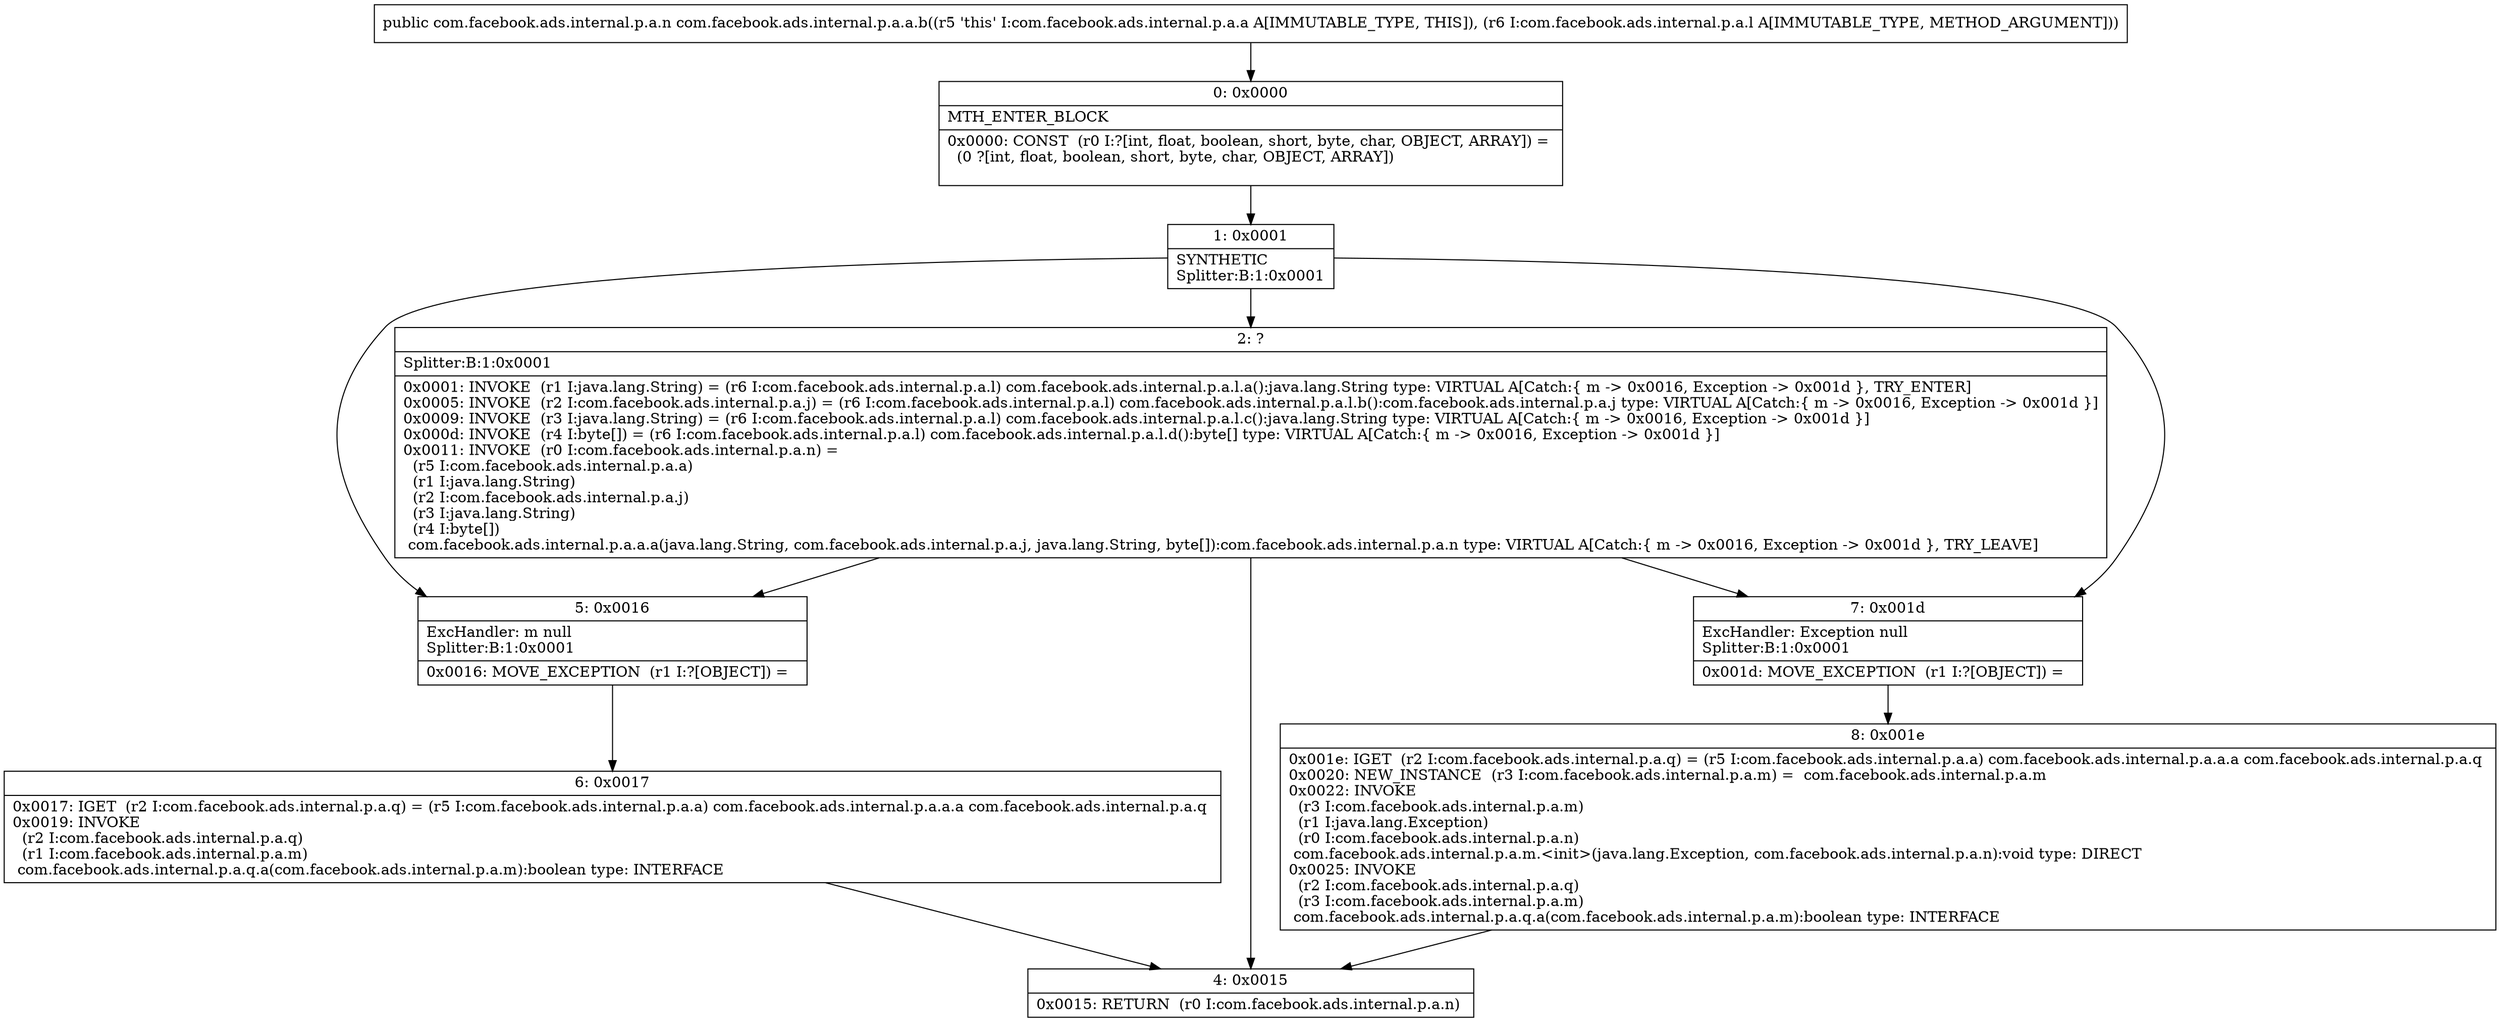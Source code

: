 digraph "CFG forcom.facebook.ads.internal.p.a.a.b(Lcom\/facebook\/ads\/internal\/p\/a\/l;)Lcom\/facebook\/ads\/internal\/p\/a\/n;" {
Node_0 [shape=record,label="{0\:\ 0x0000|MTH_ENTER_BLOCK\l|0x0000: CONST  (r0 I:?[int, float, boolean, short, byte, char, OBJECT, ARRAY]) = \l  (0 ?[int, float, boolean, short, byte, char, OBJECT, ARRAY])\l \l}"];
Node_1 [shape=record,label="{1\:\ 0x0001|SYNTHETIC\lSplitter:B:1:0x0001\l}"];
Node_2 [shape=record,label="{2\:\ ?|Splitter:B:1:0x0001\l|0x0001: INVOKE  (r1 I:java.lang.String) = (r6 I:com.facebook.ads.internal.p.a.l) com.facebook.ads.internal.p.a.l.a():java.lang.String type: VIRTUAL A[Catch:\{ m \-\> 0x0016, Exception \-\> 0x001d \}, TRY_ENTER]\l0x0005: INVOKE  (r2 I:com.facebook.ads.internal.p.a.j) = (r6 I:com.facebook.ads.internal.p.a.l) com.facebook.ads.internal.p.a.l.b():com.facebook.ads.internal.p.a.j type: VIRTUAL A[Catch:\{ m \-\> 0x0016, Exception \-\> 0x001d \}]\l0x0009: INVOKE  (r3 I:java.lang.String) = (r6 I:com.facebook.ads.internal.p.a.l) com.facebook.ads.internal.p.a.l.c():java.lang.String type: VIRTUAL A[Catch:\{ m \-\> 0x0016, Exception \-\> 0x001d \}]\l0x000d: INVOKE  (r4 I:byte[]) = (r6 I:com.facebook.ads.internal.p.a.l) com.facebook.ads.internal.p.a.l.d():byte[] type: VIRTUAL A[Catch:\{ m \-\> 0x0016, Exception \-\> 0x001d \}]\l0x0011: INVOKE  (r0 I:com.facebook.ads.internal.p.a.n) = \l  (r5 I:com.facebook.ads.internal.p.a.a)\l  (r1 I:java.lang.String)\l  (r2 I:com.facebook.ads.internal.p.a.j)\l  (r3 I:java.lang.String)\l  (r4 I:byte[])\l com.facebook.ads.internal.p.a.a.a(java.lang.String, com.facebook.ads.internal.p.a.j, java.lang.String, byte[]):com.facebook.ads.internal.p.a.n type: VIRTUAL A[Catch:\{ m \-\> 0x0016, Exception \-\> 0x001d \}, TRY_LEAVE]\l}"];
Node_4 [shape=record,label="{4\:\ 0x0015|0x0015: RETURN  (r0 I:com.facebook.ads.internal.p.a.n) \l}"];
Node_5 [shape=record,label="{5\:\ 0x0016|ExcHandler: m null\lSplitter:B:1:0x0001\l|0x0016: MOVE_EXCEPTION  (r1 I:?[OBJECT]) =  \l}"];
Node_6 [shape=record,label="{6\:\ 0x0017|0x0017: IGET  (r2 I:com.facebook.ads.internal.p.a.q) = (r5 I:com.facebook.ads.internal.p.a.a) com.facebook.ads.internal.p.a.a.a com.facebook.ads.internal.p.a.q \l0x0019: INVOKE  \l  (r2 I:com.facebook.ads.internal.p.a.q)\l  (r1 I:com.facebook.ads.internal.p.a.m)\l com.facebook.ads.internal.p.a.q.a(com.facebook.ads.internal.p.a.m):boolean type: INTERFACE \l}"];
Node_7 [shape=record,label="{7\:\ 0x001d|ExcHandler: Exception null\lSplitter:B:1:0x0001\l|0x001d: MOVE_EXCEPTION  (r1 I:?[OBJECT]) =  \l}"];
Node_8 [shape=record,label="{8\:\ 0x001e|0x001e: IGET  (r2 I:com.facebook.ads.internal.p.a.q) = (r5 I:com.facebook.ads.internal.p.a.a) com.facebook.ads.internal.p.a.a.a com.facebook.ads.internal.p.a.q \l0x0020: NEW_INSTANCE  (r3 I:com.facebook.ads.internal.p.a.m) =  com.facebook.ads.internal.p.a.m \l0x0022: INVOKE  \l  (r3 I:com.facebook.ads.internal.p.a.m)\l  (r1 I:java.lang.Exception)\l  (r0 I:com.facebook.ads.internal.p.a.n)\l com.facebook.ads.internal.p.a.m.\<init\>(java.lang.Exception, com.facebook.ads.internal.p.a.n):void type: DIRECT \l0x0025: INVOKE  \l  (r2 I:com.facebook.ads.internal.p.a.q)\l  (r3 I:com.facebook.ads.internal.p.a.m)\l com.facebook.ads.internal.p.a.q.a(com.facebook.ads.internal.p.a.m):boolean type: INTERFACE \l}"];
MethodNode[shape=record,label="{public com.facebook.ads.internal.p.a.n com.facebook.ads.internal.p.a.a.b((r5 'this' I:com.facebook.ads.internal.p.a.a A[IMMUTABLE_TYPE, THIS]), (r6 I:com.facebook.ads.internal.p.a.l A[IMMUTABLE_TYPE, METHOD_ARGUMENT])) }"];
MethodNode -> Node_0;
Node_0 -> Node_1;
Node_1 -> Node_2;
Node_1 -> Node_5;
Node_1 -> Node_7;
Node_2 -> Node_5;
Node_2 -> Node_7;
Node_2 -> Node_4;
Node_5 -> Node_6;
Node_6 -> Node_4;
Node_7 -> Node_8;
Node_8 -> Node_4;
}

